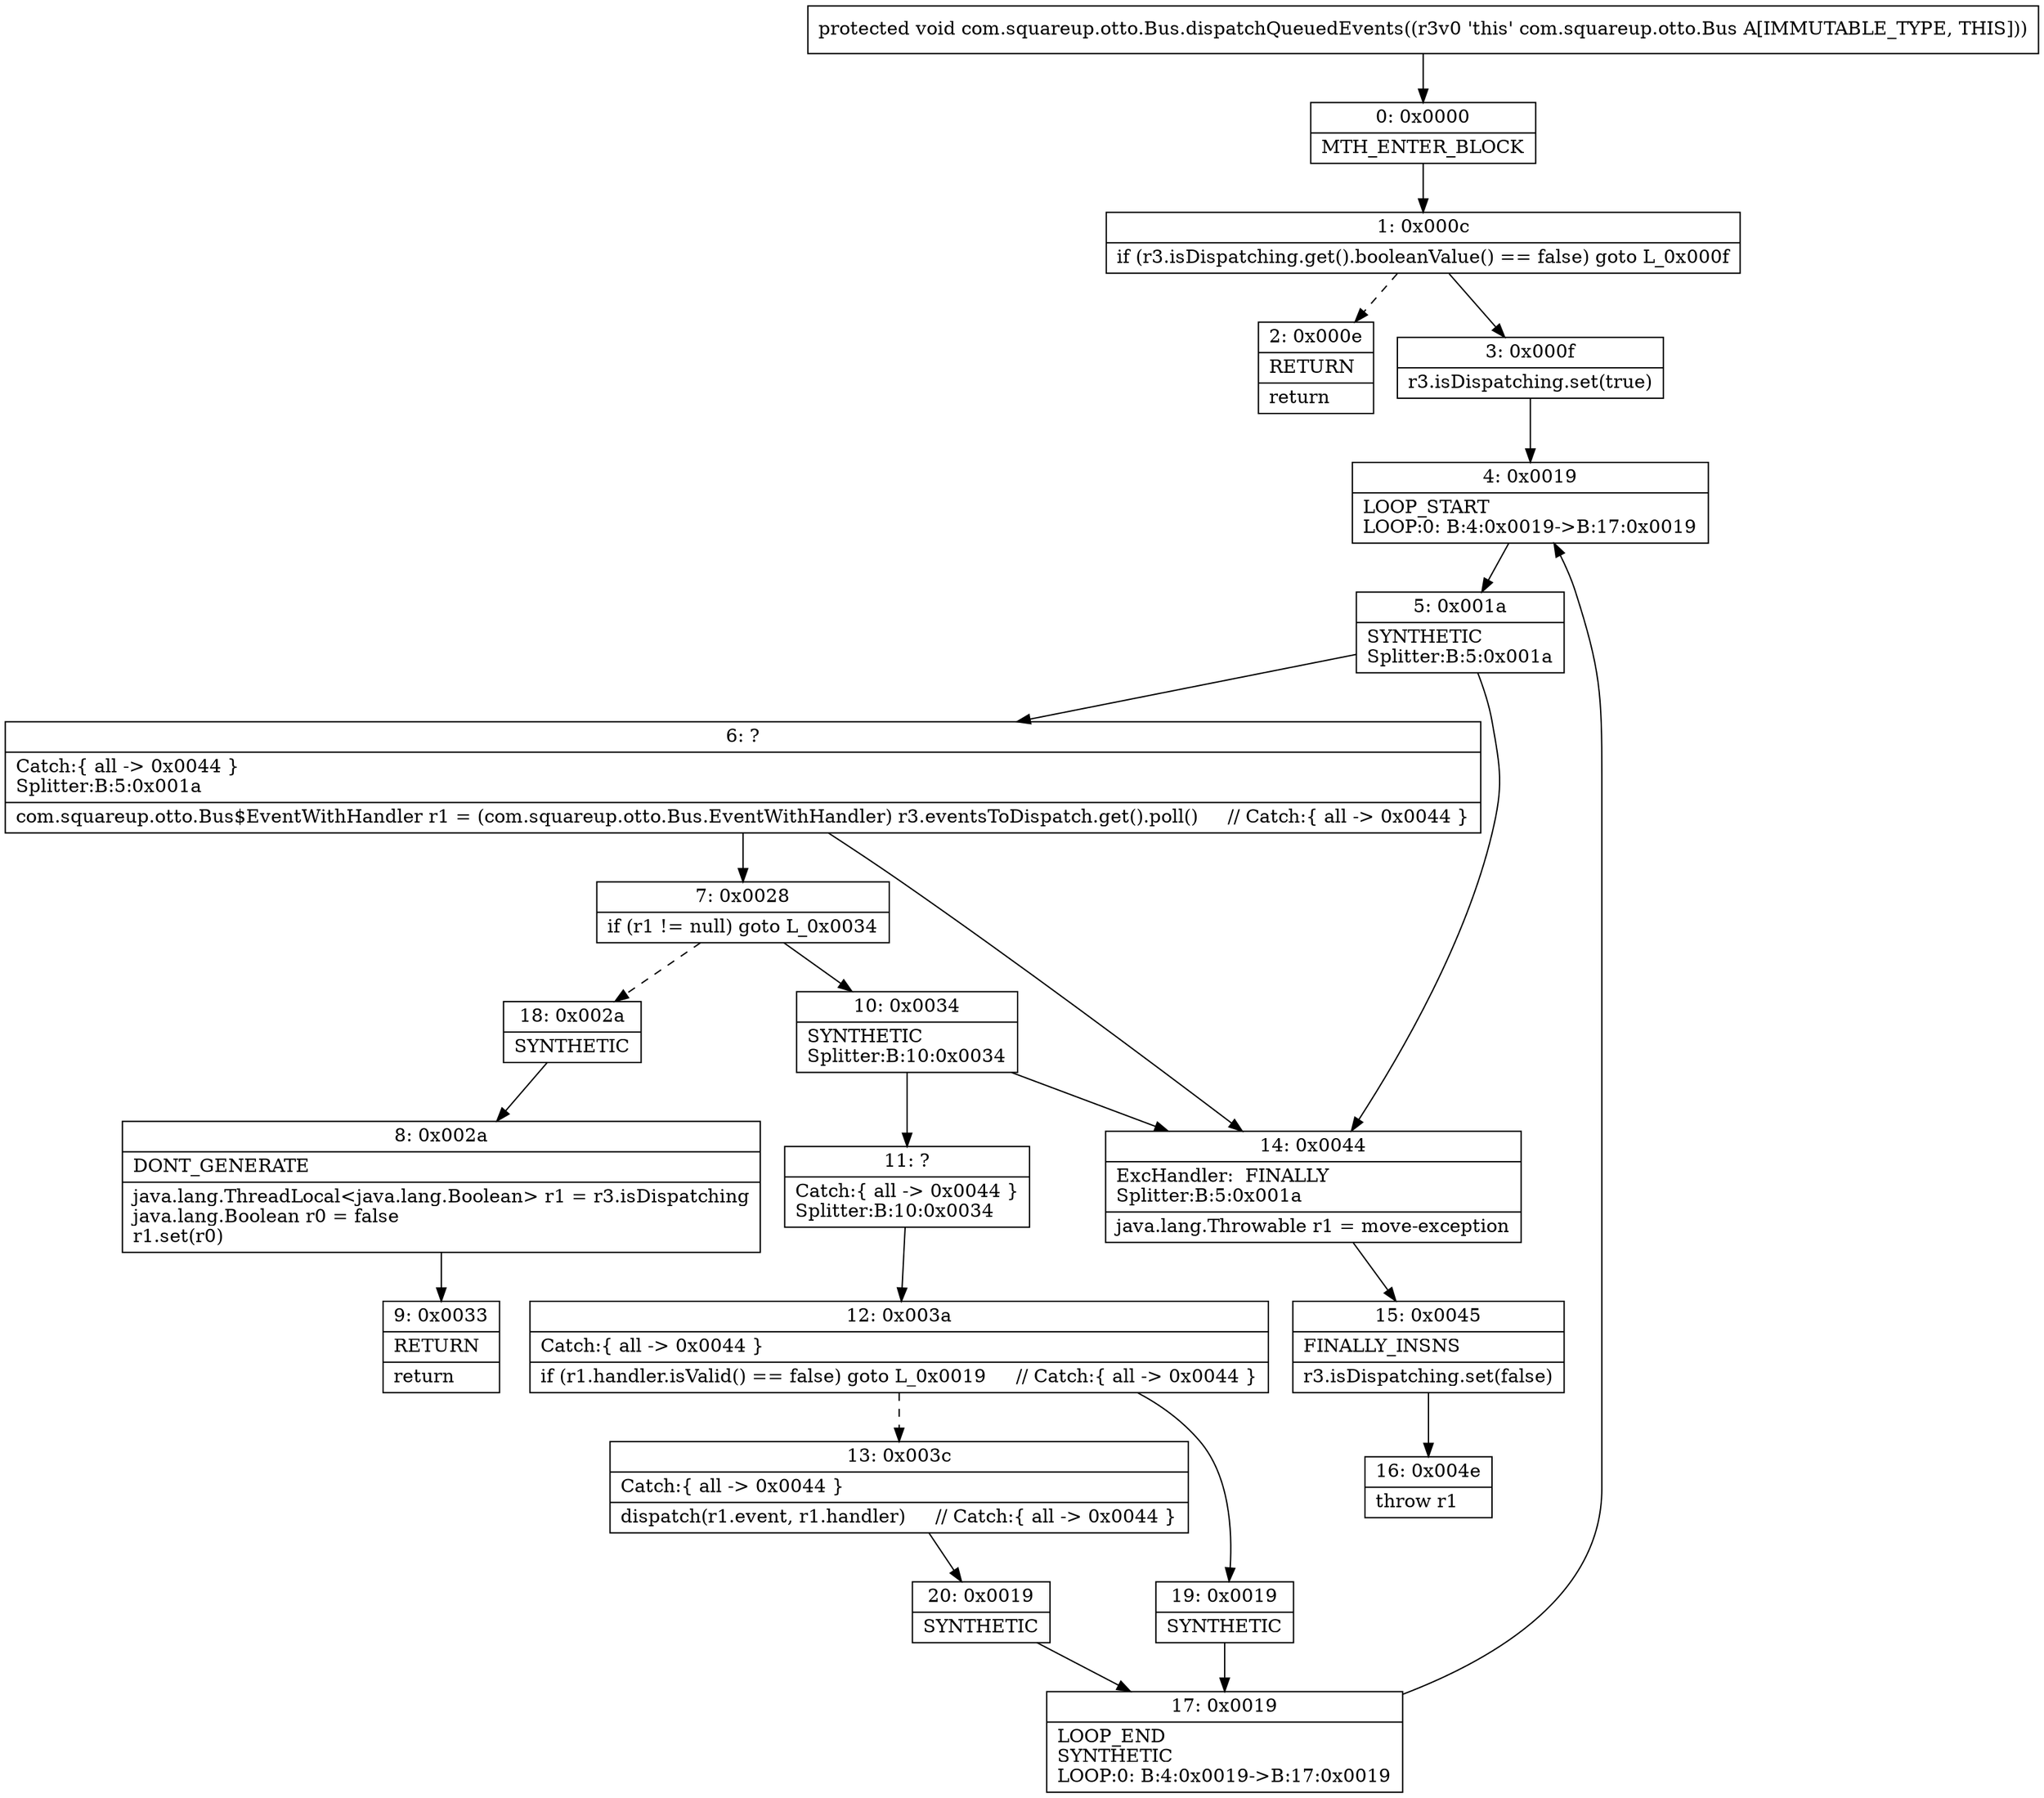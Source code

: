 digraph "CFG forcom.squareup.otto.Bus.dispatchQueuedEvents()V" {
Node_0 [shape=record,label="{0\:\ 0x0000|MTH_ENTER_BLOCK\l}"];
Node_1 [shape=record,label="{1\:\ 0x000c|if (r3.isDispatching.get().booleanValue() == false) goto L_0x000f\l}"];
Node_2 [shape=record,label="{2\:\ 0x000e|RETURN\l|return\l}"];
Node_3 [shape=record,label="{3\:\ 0x000f|r3.isDispatching.set(true)\l}"];
Node_4 [shape=record,label="{4\:\ 0x0019|LOOP_START\lLOOP:0: B:4:0x0019\-\>B:17:0x0019\l}"];
Node_5 [shape=record,label="{5\:\ 0x001a|SYNTHETIC\lSplitter:B:5:0x001a\l}"];
Node_6 [shape=record,label="{6\:\ ?|Catch:\{ all \-\> 0x0044 \}\lSplitter:B:5:0x001a\l|com.squareup.otto.Bus$EventWithHandler r1 = (com.squareup.otto.Bus.EventWithHandler) r3.eventsToDispatch.get().poll()     \/\/ Catch:\{ all \-\> 0x0044 \}\l}"];
Node_7 [shape=record,label="{7\:\ 0x0028|if (r1 != null) goto L_0x0034\l}"];
Node_8 [shape=record,label="{8\:\ 0x002a|DONT_GENERATE\l|java.lang.ThreadLocal\<java.lang.Boolean\> r1 = r3.isDispatching\ljava.lang.Boolean r0 = false\lr1.set(r0)\l}"];
Node_9 [shape=record,label="{9\:\ 0x0033|RETURN\l|return\l}"];
Node_10 [shape=record,label="{10\:\ 0x0034|SYNTHETIC\lSplitter:B:10:0x0034\l}"];
Node_11 [shape=record,label="{11\:\ ?|Catch:\{ all \-\> 0x0044 \}\lSplitter:B:10:0x0034\l}"];
Node_12 [shape=record,label="{12\:\ 0x003a|Catch:\{ all \-\> 0x0044 \}\l|if (r1.handler.isValid() == false) goto L_0x0019     \/\/ Catch:\{ all \-\> 0x0044 \}\l}"];
Node_13 [shape=record,label="{13\:\ 0x003c|Catch:\{ all \-\> 0x0044 \}\l|dispatch(r1.event, r1.handler)     \/\/ Catch:\{ all \-\> 0x0044 \}\l}"];
Node_14 [shape=record,label="{14\:\ 0x0044|ExcHandler:  FINALLY\lSplitter:B:5:0x001a\l|java.lang.Throwable r1 = move\-exception\l}"];
Node_15 [shape=record,label="{15\:\ 0x0045|FINALLY_INSNS\l|r3.isDispatching.set(false)\l}"];
Node_16 [shape=record,label="{16\:\ 0x004e|throw r1\l}"];
Node_17 [shape=record,label="{17\:\ 0x0019|LOOP_END\lSYNTHETIC\lLOOP:0: B:4:0x0019\-\>B:17:0x0019\l}"];
Node_18 [shape=record,label="{18\:\ 0x002a|SYNTHETIC\l}"];
Node_19 [shape=record,label="{19\:\ 0x0019|SYNTHETIC\l}"];
Node_20 [shape=record,label="{20\:\ 0x0019|SYNTHETIC\l}"];
MethodNode[shape=record,label="{protected void com.squareup.otto.Bus.dispatchQueuedEvents((r3v0 'this' com.squareup.otto.Bus A[IMMUTABLE_TYPE, THIS])) }"];
MethodNode -> Node_0;
Node_0 -> Node_1;
Node_1 -> Node_2[style=dashed];
Node_1 -> Node_3;
Node_3 -> Node_4;
Node_4 -> Node_5;
Node_5 -> Node_6;
Node_5 -> Node_14;
Node_6 -> Node_7;
Node_6 -> Node_14;
Node_7 -> Node_10;
Node_7 -> Node_18[style=dashed];
Node_8 -> Node_9;
Node_10 -> Node_11;
Node_10 -> Node_14;
Node_11 -> Node_12;
Node_12 -> Node_13[style=dashed];
Node_12 -> Node_19;
Node_13 -> Node_20;
Node_14 -> Node_15;
Node_15 -> Node_16;
Node_17 -> Node_4;
Node_18 -> Node_8;
Node_19 -> Node_17;
Node_20 -> Node_17;
}

